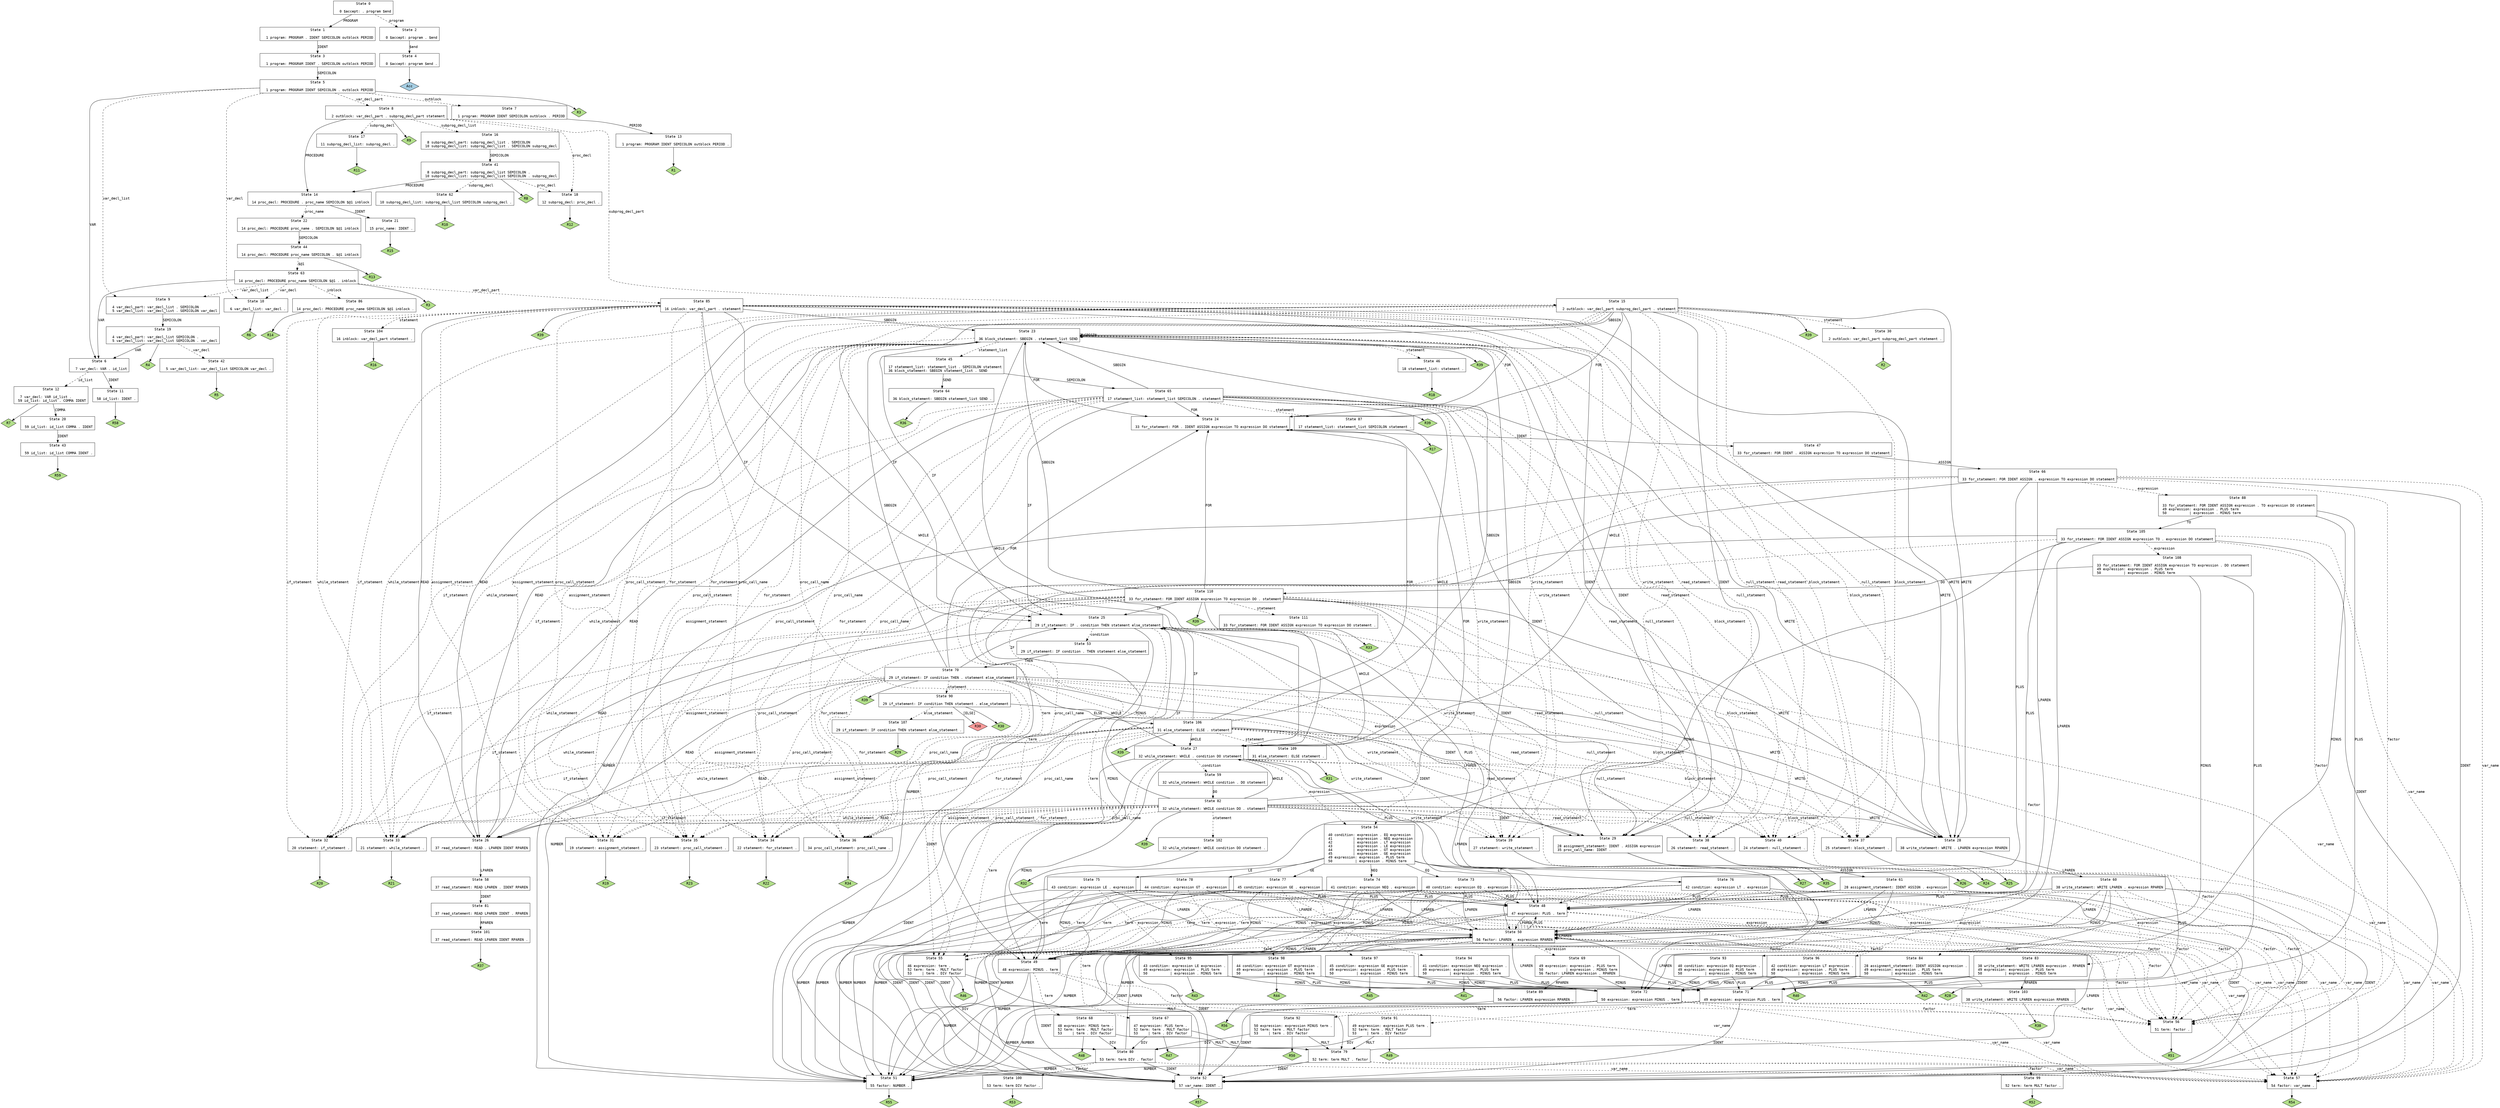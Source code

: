 // Generated by GNU Bison 3.0.4.
// Report bugs to <bug-bison@gnu.org>.
// Home page: <http://www.gnu.org/software/bison/>.

digraph "parser.y"
{
  node [fontname = courier, shape = box, colorscheme = paired6]
  edge [fontname = courier]

  0 [label="State 0\n\l  0 $accept: . program $end\l"]
  0 -> 1 [style=solid label="PROGRAM"]
  0 -> 2 [style=dashed label="program"]
  1 [label="State 1\n\l  1 program: PROGRAM . IDENT SEMICOLON outblock PERIOD\l"]
  1 -> 3 [style=solid label="IDENT"]
  2 [label="State 2\n\l  0 $accept: program . $end\l"]
  2 -> 4 [style=solid label="$end"]
  3 [label="State 3\n\l  1 program: PROGRAM IDENT . SEMICOLON outblock PERIOD\l"]
  3 -> 5 [style=solid label="SEMICOLON"]
  4 [label="State 4\n\l  0 $accept: program $end .\l"]
  4 -> "4R0" [style=solid]
 "4R0" [label="Acc", fillcolor=1, shape=diamond, style=filled]
  5 [label="State 5\n\l  1 program: PROGRAM IDENT SEMICOLON . outblock PERIOD\l"]
  5 -> 6 [style=solid label="VAR"]
  5 -> 7 [style=dashed label="outblock"]
  5 -> 8 [style=dashed label="var_decl_part"]
  5 -> 9 [style=dashed label="var_decl_list"]
  5 -> 10 [style=dashed label="var_decl"]
  5 -> "5R3" [style=solid]
 "5R3" [label="R3", fillcolor=3, shape=diamond, style=filled]
  6 [label="State 6\n\l  7 var_decl: VAR . id_list\l"]
  6 -> 11 [style=solid label="IDENT"]
  6 -> 12 [style=dashed label="id_list"]
  7 [label="State 7\n\l  1 program: PROGRAM IDENT SEMICOLON outblock . PERIOD\l"]
  7 -> 13 [style=solid label="PERIOD"]
  8 [label="State 8\n\l  2 outblock: var_decl_part . subprog_decl_part statement\l"]
  8 -> 14 [style=solid label="PROCEDURE"]
  8 -> 15 [style=dashed label="subprog_decl_part"]
  8 -> 16 [style=dashed label="subprog_decl_list"]
  8 -> 17 [style=dashed label="subprog_decl"]
  8 -> 18 [style=dashed label="proc_decl"]
  8 -> "8R9" [style=solid]
 "8R9" [label="R9", fillcolor=3, shape=diamond, style=filled]
  9 [label="State 9\n\l  4 var_decl_part: var_decl_list . SEMICOLON\l  5 var_decl_list: var_decl_list . SEMICOLON var_decl\l"]
  9 -> 19 [style=solid label="SEMICOLON"]
  10 [label="State 10\n\l  6 var_decl_list: var_decl .\l"]
  10 -> "10R6" [style=solid]
 "10R6" [label="R6", fillcolor=3, shape=diamond, style=filled]
  11 [label="State 11\n\l 58 id_list: IDENT .\l"]
  11 -> "11R58" [style=solid]
 "11R58" [label="R58", fillcolor=3, shape=diamond, style=filled]
  12 [label="State 12\n\l  7 var_decl: VAR id_list .\l 59 id_list: id_list . COMMA IDENT\l"]
  12 -> 20 [style=solid label="COMMA"]
  12 -> "12R7" [style=solid]
 "12R7" [label="R7", fillcolor=3, shape=diamond, style=filled]
  13 [label="State 13\n\l  1 program: PROGRAM IDENT SEMICOLON outblock PERIOD .\l"]
  13 -> "13R1" [style=solid]
 "13R1" [label="R1", fillcolor=3, shape=diamond, style=filled]
  14 [label="State 14\n\l 14 proc_decl: PROCEDURE . proc_name SEMICOLON $@1 inblock\l"]
  14 -> 21 [style=solid label="IDENT"]
  14 -> 22 [style=dashed label="proc_name"]
  15 [label="State 15\n\l  2 outblock: var_decl_part subprog_decl_part . statement\l"]
  15 -> 23 [style=solid label="SBEGIN"]
  15 -> 24 [style=solid label="FOR"]
  15 -> 25 [style=solid label="IF"]
  15 -> 26 [style=solid label="READ"]
  15 -> 27 [style=solid label="WHILE"]
  15 -> 28 [style=solid label="WRITE"]
  15 -> 29 [style=solid label="IDENT"]
  15 -> 30 [style=dashed label="statement"]
  15 -> 31 [style=dashed label="assignment_statement"]
  15 -> 32 [style=dashed label="if_statement"]
  15 -> 33 [style=dashed label="while_statement"]
  15 -> 34 [style=dashed label="for_statement"]
  15 -> 35 [style=dashed label="proc_call_statement"]
  15 -> 36 [style=dashed label="proc_call_name"]
  15 -> 37 [style=dashed label="block_statement"]
  15 -> 38 [style=dashed label="read_statement"]
  15 -> 39 [style=dashed label="write_statement"]
  15 -> 40 [style=dashed label="null_statement"]
  15 -> "15R39" [style=solid]
 "15R39" [label="R39", fillcolor=3, shape=diamond, style=filled]
  16 [label="State 16\n\l  8 subprog_decl_part: subprog_decl_list . SEMICOLON\l 10 subprog_decl_list: subprog_decl_list . SEMICOLON subprog_decl\l"]
  16 -> 41 [style=solid label="SEMICOLON"]
  17 [label="State 17\n\l 11 subprog_decl_list: subprog_decl .\l"]
  17 -> "17R11" [style=solid]
 "17R11" [label="R11", fillcolor=3, shape=diamond, style=filled]
  18 [label="State 18\n\l 12 subprog_decl: proc_decl .\l"]
  18 -> "18R12" [style=solid]
 "18R12" [label="R12", fillcolor=3, shape=diamond, style=filled]
  19 [label="State 19\n\l  4 var_decl_part: var_decl_list SEMICOLON .\l  5 var_decl_list: var_decl_list SEMICOLON . var_decl\l"]
  19 -> 6 [style=solid label="VAR"]
  19 -> 42 [style=dashed label="var_decl"]
  19 -> "19R4" [style=solid]
 "19R4" [label="R4", fillcolor=3, shape=diamond, style=filled]
  20 [label="State 20\n\l 59 id_list: id_list COMMA . IDENT\l"]
  20 -> 43 [style=solid label="IDENT"]
  21 [label="State 21\n\l 15 proc_name: IDENT .\l"]
  21 -> "21R15" [style=solid]
 "21R15" [label="R15", fillcolor=3, shape=diamond, style=filled]
  22 [label="State 22\n\l 14 proc_decl: PROCEDURE proc_name . SEMICOLON $@1 inblock\l"]
  22 -> 44 [style=solid label="SEMICOLON"]
  23 [label="State 23\n\l 36 block_statement: SBEGIN . statement_list SEND\l"]
  23 -> 23 [style=solid label="SBEGIN"]
  23 -> 24 [style=solid label="FOR"]
  23 -> 25 [style=solid label="IF"]
  23 -> 26 [style=solid label="READ"]
  23 -> 27 [style=solid label="WHILE"]
  23 -> 28 [style=solid label="WRITE"]
  23 -> 29 [style=solid label="IDENT"]
  23 -> 45 [style=dashed label="statement_list"]
  23 -> 46 [style=dashed label="statement"]
  23 -> 31 [style=dashed label="assignment_statement"]
  23 -> 32 [style=dashed label="if_statement"]
  23 -> 33 [style=dashed label="while_statement"]
  23 -> 34 [style=dashed label="for_statement"]
  23 -> 35 [style=dashed label="proc_call_statement"]
  23 -> 36 [style=dashed label="proc_call_name"]
  23 -> 37 [style=dashed label="block_statement"]
  23 -> 38 [style=dashed label="read_statement"]
  23 -> 39 [style=dashed label="write_statement"]
  23 -> 40 [style=dashed label="null_statement"]
  23 -> "23R39" [style=solid]
 "23R39" [label="R39", fillcolor=3, shape=diamond, style=filled]
  24 [label="State 24\n\l 33 for_statement: FOR . IDENT ASSIGN expression TO expression DO statement\l"]
  24 -> 47 [style=solid label="IDENT"]
  25 [label="State 25\n\l 29 if_statement: IF . condition THEN statement else_statement\l"]
  25 -> 48 [style=solid label="PLUS"]
  25 -> 49 [style=solid label="MINUS"]
  25 -> 50 [style=solid label="LPAREN"]
  25 -> 51 [style=solid label="NUMBER"]
  25 -> 52 [style=solid label="IDENT"]
  25 -> 53 [style=dashed label="condition"]
  25 -> 54 [style=dashed label="expression"]
  25 -> 55 [style=dashed label="term"]
  25 -> 56 [style=dashed label="factor"]
  25 -> 57 [style=dashed label="var_name"]
  26 [label="State 26\n\l 37 read_statement: READ . LPAREN IDENT RPAREN\l"]
  26 -> 58 [style=solid label="LPAREN"]
  27 [label="State 27\n\l 32 while_statement: WHILE . condition DO statement\l"]
  27 -> 48 [style=solid label="PLUS"]
  27 -> 49 [style=solid label="MINUS"]
  27 -> 50 [style=solid label="LPAREN"]
  27 -> 51 [style=solid label="NUMBER"]
  27 -> 52 [style=solid label="IDENT"]
  27 -> 59 [style=dashed label="condition"]
  27 -> 54 [style=dashed label="expression"]
  27 -> 55 [style=dashed label="term"]
  27 -> 56 [style=dashed label="factor"]
  27 -> 57 [style=dashed label="var_name"]
  28 [label="State 28\n\l 38 write_statement: WRITE . LPAREN expression RPAREN\l"]
  28 -> 60 [style=solid label="LPAREN"]
  29 [label="State 29\n\l 28 assignment_statement: IDENT . ASSIGN expression\l 35 proc_call_name: IDENT .\l"]
  29 -> 61 [style=solid label="ASSIGN"]
  29 -> "29R35" [style=solid]
 "29R35" [label="R35", fillcolor=3, shape=diamond, style=filled]
  30 [label="State 30\n\l  2 outblock: var_decl_part subprog_decl_part statement .\l"]
  30 -> "30R2" [style=solid]
 "30R2" [label="R2", fillcolor=3, shape=diamond, style=filled]
  31 [label="State 31\n\l 19 statement: assignment_statement .\l"]
  31 -> "31R19" [style=solid]
 "31R19" [label="R19", fillcolor=3, shape=diamond, style=filled]
  32 [label="State 32\n\l 20 statement: if_statement .\l"]
  32 -> "32R20" [style=solid]
 "32R20" [label="R20", fillcolor=3, shape=diamond, style=filled]
  33 [label="State 33\n\l 21 statement: while_statement .\l"]
  33 -> "33R21" [style=solid]
 "33R21" [label="R21", fillcolor=3, shape=diamond, style=filled]
  34 [label="State 34\n\l 22 statement: for_statement .\l"]
  34 -> "34R22" [style=solid]
 "34R22" [label="R22", fillcolor=3, shape=diamond, style=filled]
  35 [label="State 35\n\l 23 statement: proc_call_statement .\l"]
  35 -> "35R23" [style=solid]
 "35R23" [label="R23", fillcolor=3, shape=diamond, style=filled]
  36 [label="State 36\n\l 34 proc_call_statement: proc_call_name .\l"]
  36 -> "36R34" [style=solid]
 "36R34" [label="R34", fillcolor=3, shape=diamond, style=filled]
  37 [label="State 37\n\l 25 statement: block_statement .\l"]
  37 -> "37R25" [style=solid]
 "37R25" [label="R25", fillcolor=3, shape=diamond, style=filled]
  38 [label="State 38\n\l 26 statement: read_statement .\l"]
  38 -> "38R26" [style=solid]
 "38R26" [label="R26", fillcolor=3, shape=diamond, style=filled]
  39 [label="State 39\n\l 27 statement: write_statement .\l"]
  39 -> "39R27" [style=solid]
 "39R27" [label="R27", fillcolor=3, shape=diamond, style=filled]
  40 [label="State 40\n\l 24 statement: null_statement .\l"]
  40 -> "40R24" [style=solid]
 "40R24" [label="R24", fillcolor=3, shape=diamond, style=filled]
  41 [label="State 41\n\l  8 subprog_decl_part: subprog_decl_list SEMICOLON .\l 10 subprog_decl_list: subprog_decl_list SEMICOLON . subprog_decl\l"]
  41 -> 14 [style=solid label="PROCEDURE"]
  41 -> 62 [style=dashed label="subprog_decl"]
  41 -> 18 [style=dashed label="proc_decl"]
  41 -> "41R8" [style=solid]
 "41R8" [label="R8", fillcolor=3, shape=diamond, style=filled]
  42 [label="State 42\n\l  5 var_decl_list: var_decl_list SEMICOLON var_decl .\l"]
  42 -> "42R5" [style=solid]
 "42R5" [label="R5", fillcolor=3, shape=diamond, style=filled]
  43 [label="State 43\n\l 59 id_list: id_list COMMA IDENT .\l"]
  43 -> "43R59" [style=solid]
 "43R59" [label="R59", fillcolor=3, shape=diamond, style=filled]
  44 [label="State 44\n\l 14 proc_decl: PROCEDURE proc_name SEMICOLON . $@1 inblock\l"]
  44 -> 63 [style=dashed label="$@1"]
  44 -> "44R13" [style=solid]
 "44R13" [label="R13", fillcolor=3, shape=diamond, style=filled]
  45 [label="State 45\n\l 17 statement_list: statement_list . SEMICOLON statement\l 36 block_statement: SBEGIN statement_list . SEND\l"]
  45 -> 64 [style=solid label="SEND"]
  45 -> 65 [style=solid label="SEMICOLON"]
  46 [label="State 46\n\l 18 statement_list: statement .\l"]
  46 -> "46R18" [style=solid]
 "46R18" [label="R18", fillcolor=3, shape=diamond, style=filled]
  47 [label="State 47\n\l 33 for_statement: FOR IDENT . ASSIGN expression TO expression DO statement\l"]
  47 -> 66 [style=solid label="ASSIGN"]
  48 [label="State 48\n\l 47 expression: PLUS . term\l"]
  48 -> 50 [style=solid label="LPAREN"]
  48 -> 51 [style=solid label="NUMBER"]
  48 -> 52 [style=solid label="IDENT"]
  48 -> 67 [style=dashed label="term"]
  48 -> 56 [style=dashed label="factor"]
  48 -> 57 [style=dashed label="var_name"]
  49 [label="State 49\n\l 48 expression: MINUS . term\l"]
  49 -> 50 [style=solid label="LPAREN"]
  49 -> 51 [style=solid label="NUMBER"]
  49 -> 52 [style=solid label="IDENT"]
  49 -> 68 [style=dashed label="term"]
  49 -> 56 [style=dashed label="factor"]
  49 -> 57 [style=dashed label="var_name"]
  50 [label="State 50\n\l 56 factor: LPAREN . expression RPAREN\l"]
  50 -> 48 [style=solid label="PLUS"]
  50 -> 49 [style=solid label="MINUS"]
  50 -> 50 [style=solid label="LPAREN"]
  50 -> 51 [style=solid label="NUMBER"]
  50 -> 52 [style=solid label="IDENT"]
  50 -> 69 [style=dashed label="expression"]
  50 -> 55 [style=dashed label="term"]
  50 -> 56 [style=dashed label="factor"]
  50 -> 57 [style=dashed label="var_name"]
  51 [label="State 51\n\l 55 factor: NUMBER .\l"]
  51 -> "51R55" [style=solid]
 "51R55" [label="R55", fillcolor=3, shape=diamond, style=filled]
  52 [label="State 52\n\l 57 var_name: IDENT .\l"]
  52 -> "52R57" [style=solid]
 "52R57" [label="R57", fillcolor=3, shape=diamond, style=filled]
  53 [label="State 53\n\l 29 if_statement: IF condition . THEN statement else_statement\l"]
  53 -> 70 [style=solid label="THEN"]
  54 [label="State 54\n\l 40 condition: expression . EQ expression\l 41          | expression . NEQ expression\l 42          | expression . LT expression\l 43          | expression . LE expression\l 44          | expression . GT expression\l 45          | expression . GE expression\l 49 expression: expression . PLUS term\l 50           | expression . MINUS term\l"]
  54 -> 71 [style=solid label="PLUS"]
  54 -> 72 [style=solid label="MINUS"]
  54 -> 73 [style=solid label="EQ"]
  54 -> 74 [style=solid label="NEQ"]
  54 -> 75 [style=solid label="LE"]
  54 -> 76 [style=solid label="LT"]
  54 -> 77 [style=solid label="GE"]
  54 -> 78 [style=solid label="GT"]
  55 [label="State 55\n\l 46 expression: term .\l 52 term: term . MULT factor\l 53     | term . DIV factor\l"]
  55 -> 79 [style=solid label="MULT"]
  55 -> 80 [style=solid label="DIV"]
  55 -> "55R46" [style=solid]
 "55R46" [label="R46", fillcolor=3, shape=diamond, style=filled]
  56 [label="State 56\n\l 51 term: factor .\l"]
  56 -> "56R51" [style=solid]
 "56R51" [label="R51", fillcolor=3, shape=diamond, style=filled]
  57 [label="State 57\n\l 54 factor: var_name .\l"]
  57 -> "57R54" [style=solid]
 "57R54" [label="R54", fillcolor=3, shape=diamond, style=filled]
  58 [label="State 58\n\l 37 read_statement: READ LPAREN . IDENT RPAREN\l"]
  58 -> 81 [style=solid label="IDENT"]
  59 [label="State 59\n\l 32 while_statement: WHILE condition . DO statement\l"]
  59 -> 82 [style=solid label="DO"]
  60 [label="State 60\n\l 38 write_statement: WRITE LPAREN . expression RPAREN\l"]
  60 -> 48 [style=solid label="PLUS"]
  60 -> 49 [style=solid label="MINUS"]
  60 -> 50 [style=solid label="LPAREN"]
  60 -> 51 [style=solid label="NUMBER"]
  60 -> 52 [style=solid label="IDENT"]
  60 -> 83 [style=dashed label="expression"]
  60 -> 55 [style=dashed label="term"]
  60 -> 56 [style=dashed label="factor"]
  60 -> 57 [style=dashed label="var_name"]
  61 [label="State 61\n\l 28 assignment_statement: IDENT ASSIGN . expression\l"]
  61 -> 48 [style=solid label="PLUS"]
  61 -> 49 [style=solid label="MINUS"]
  61 -> 50 [style=solid label="LPAREN"]
  61 -> 51 [style=solid label="NUMBER"]
  61 -> 52 [style=solid label="IDENT"]
  61 -> 84 [style=dashed label="expression"]
  61 -> 55 [style=dashed label="term"]
  61 -> 56 [style=dashed label="factor"]
  61 -> 57 [style=dashed label="var_name"]
  62 [label="State 62\n\l 10 subprog_decl_list: subprog_decl_list SEMICOLON subprog_decl .\l"]
  62 -> "62R10" [style=solid]
 "62R10" [label="R10", fillcolor=3, shape=diamond, style=filled]
  63 [label="State 63\n\l 14 proc_decl: PROCEDURE proc_name SEMICOLON $@1 . inblock\l"]
  63 -> 6 [style=solid label="VAR"]
  63 -> 85 [style=dashed label="var_decl_part"]
  63 -> 9 [style=dashed label="var_decl_list"]
  63 -> 10 [style=dashed label="var_decl"]
  63 -> 86 [style=dashed label="inblock"]
  63 -> "63R3" [style=solid]
 "63R3" [label="R3", fillcolor=3, shape=diamond, style=filled]
  64 [label="State 64\n\l 36 block_statement: SBEGIN statement_list SEND .\l"]
  64 -> "64R36" [style=solid]
 "64R36" [label="R36", fillcolor=3, shape=diamond, style=filled]
  65 [label="State 65\n\l 17 statement_list: statement_list SEMICOLON . statement\l"]
  65 -> 23 [style=solid label="SBEGIN"]
  65 -> 24 [style=solid label="FOR"]
  65 -> 25 [style=solid label="IF"]
  65 -> 26 [style=solid label="READ"]
  65 -> 27 [style=solid label="WHILE"]
  65 -> 28 [style=solid label="WRITE"]
  65 -> 29 [style=solid label="IDENT"]
  65 -> 87 [style=dashed label="statement"]
  65 -> 31 [style=dashed label="assignment_statement"]
  65 -> 32 [style=dashed label="if_statement"]
  65 -> 33 [style=dashed label="while_statement"]
  65 -> 34 [style=dashed label="for_statement"]
  65 -> 35 [style=dashed label="proc_call_statement"]
  65 -> 36 [style=dashed label="proc_call_name"]
  65 -> 37 [style=dashed label="block_statement"]
  65 -> 38 [style=dashed label="read_statement"]
  65 -> 39 [style=dashed label="write_statement"]
  65 -> 40 [style=dashed label="null_statement"]
  65 -> "65R39" [style=solid]
 "65R39" [label="R39", fillcolor=3, shape=diamond, style=filled]
  66 [label="State 66\n\l 33 for_statement: FOR IDENT ASSIGN . expression TO expression DO statement\l"]
  66 -> 48 [style=solid label="PLUS"]
  66 -> 49 [style=solid label="MINUS"]
  66 -> 50 [style=solid label="LPAREN"]
  66 -> 51 [style=solid label="NUMBER"]
  66 -> 52 [style=solid label="IDENT"]
  66 -> 88 [style=dashed label="expression"]
  66 -> 55 [style=dashed label="term"]
  66 -> 56 [style=dashed label="factor"]
  66 -> 57 [style=dashed label="var_name"]
  67 [label="State 67\n\l 47 expression: PLUS term .\l 52 term: term . MULT factor\l 53     | term . DIV factor\l"]
  67 -> 79 [style=solid label="MULT"]
  67 -> 80 [style=solid label="DIV"]
  67 -> "67R47" [style=solid]
 "67R47" [label="R47", fillcolor=3, shape=diamond, style=filled]
  68 [label="State 68\n\l 48 expression: MINUS term .\l 52 term: term . MULT factor\l 53     | term . DIV factor\l"]
  68 -> 79 [style=solid label="MULT"]
  68 -> 80 [style=solid label="DIV"]
  68 -> "68R48" [style=solid]
 "68R48" [label="R48", fillcolor=3, shape=diamond, style=filled]
  69 [label="State 69\n\l 49 expression: expression . PLUS term\l 50           | expression . MINUS term\l 56 factor: LPAREN expression . RPAREN\l"]
  69 -> 71 [style=solid label="PLUS"]
  69 -> 72 [style=solid label="MINUS"]
  69 -> 89 [style=solid label="RPAREN"]
  70 [label="State 70\n\l 29 if_statement: IF condition THEN . statement else_statement\l"]
  70 -> 23 [style=solid label="SBEGIN"]
  70 -> 24 [style=solid label="FOR"]
  70 -> 25 [style=solid label="IF"]
  70 -> 26 [style=solid label="READ"]
  70 -> 27 [style=solid label="WHILE"]
  70 -> 28 [style=solid label="WRITE"]
  70 -> 29 [style=solid label="IDENT"]
  70 -> 90 [style=dashed label="statement"]
  70 -> 31 [style=dashed label="assignment_statement"]
  70 -> 32 [style=dashed label="if_statement"]
  70 -> 33 [style=dashed label="while_statement"]
  70 -> 34 [style=dashed label="for_statement"]
  70 -> 35 [style=dashed label="proc_call_statement"]
  70 -> 36 [style=dashed label="proc_call_name"]
  70 -> 37 [style=dashed label="block_statement"]
  70 -> 38 [style=dashed label="read_statement"]
  70 -> 39 [style=dashed label="write_statement"]
  70 -> 40 [style=dashed label="null_statement"]
  70 -> "70R39" [style=solid]
 "70R39" [label="R39", fillcolor=3, shape=diamond, style=filled]
  71 [label="State 71\n\l 49 expression: expression PLUS . term\l"]
  71 -> 50 [style=solid label="LPAREN"]
  71 -> 51 [style=solid label="NUMBER"]
  71 -> 52 [style=solid label="IDENT"]
  71 -> 91 [style=dashed label="term"]
  71 -> 56 [style=dashed label="factor"]
  71 -> 57 [style=dashed label="var_name"]
  72 [label="State 72\n\l 50 expression: expression MINUS . term\l"]
  72 -> 50 [style=solid label="LPAREN"]
  72 -> 51 [style=solid label="NUMBER"]
  72 -> 52 [style=solid label="IDENT"]
  72 -> 92 [style=dashed label="term"]
  72 -> 56 [style=dashed label="factor"]
  72 -> 57 [style=dashed label="var_name"]
  73 [label="State 73\n\l 40 condition: expression EQ . expression\l"]
  73 -> 48 [style=solid label="PLUS"]
  73 -> 49 [style=solid label="MINUS"]
  73 -> 50 [style=solid label="LPAREN"]
  73 -> 51 [style=solid label="NUMBER"]
  73 -> 52 [style=solid label="IDENT"]
  73 -> 93 [style=dashed label="expression"]
  73 -> 55 [style=dashed label="term"]
  73 -> 56 [style=dashed label="factor"]
  73 -> 57 [style=dashed label="var_name"]
  74 [label="State 74\n\l 41 condition: expression NEQ . expression\l"]
  74 -> 48 [style=solid label="PLUS"]
  74 -> 49 [style=solid label="MINUS"]
  74 -> 50 [style=solid label="LPAREN"]
  74 -> 51 [style=solid label="NUMBER"]
  74 -> 52 [style=solid label="IDENT"]
  74 -> 94 [style=dashed label="expression"]
  74 -> 55 [style=dashed label="term"]
  74 -> 56 [style=dashed label="factor"]
  74 -> 57 [style=dashed label="var_name"]
  75 [label="State 75\n\l 43 condition: expression LE . expression\l"]
  75 -> 48 [style=solid label="PLUS"]
  75 -> 49 [style=solid label="MINUS"]
  75 -> 50 [style=solid label="LPAREN"]
  75 -> 51 [style=solid label="NUMBER"]
  75 -> 52 [style=solid label="IDENT"]
  75 -> 95 [style=dashed label="expression"]
  75 -> 55 [style=dashed label="term"]
  75 -> 56 [style=dashed label="factor"]
  75 -> 57 [style=dashed label="var_name"]
  76 [label="State 76\n\l 42 condition: expression LT . expression\l"]
  76 -> 48 [style=solid label="PLUS"]
  76 -> 49 [style=solid label="MINUS"]
  76 -> 50 [style=solid label="LPAREN"]
  76 -> 51 [style=solid label="NUMBER"]
  76 -> 52 [style=solid label="IDENT"]
  76 -> 96 [style=dashed label="expression"]
  76 -> 55 [style=dashed label="term"]
  76 -> 56 [style=dashed label="factor"]
  76 -> 57 [style=dashed label="var_name"]
  77 [label="State 77\n\l 45 condition: expression GE . expression\l"]
  77 -> 48 [style=solid label="PLUS"]
  77 -> 49 [style=solid label="MINUS"]
  77 -> 50 [style=solid label="LPAREN"]
  77 -> 51 [style=solid label="NUMBER"]
  77 -> 52 [style=solid label="IDENT"]
  77 -> 97 [style=dashed label="expression"]
  77 -> 55 [style=dashed label="term"]
  77 -> 56 [style=dashed label="factor"]
  77 -> 57 [style=dashed label="var_name"]
  78 [label="State 78\n\l 44 condition: expression GT . expression\l"]
  78 -> 48 [style=solid label="PLUS"]
  78 -> 49 [style=solid label="MINUS"]
  78 -> 50 [style=solid label="LPAREN"]
  78 -> 51 [style=solid label="NUMBER"]
  78 -> 52 [style=solid label="IDENT"]
  78 -> 98 [style=dashed label="expression"]
  78 -> 55 [style=dashed label="term"]
  78 -> 56 [style=dashed label="factor"]
  78 -> 57 [style=dashed label="var_name"]
  79 [label="State 79\n\l 52 term: term MULT . factor\l"]
  79 -> 50 [style=solid label="LPAREN"]
  79 -> 51 [style=solid label="NUMBER"]
  79 -> 52 [style=solid label="IDENT"]
  79 -> 99 [style=dashed label="factor"]
  79 -> 57 [style=dashed label="var_name"]
  80 [label="State 80\n\l 53 term: term DIV . factor\l"]
  80 -> 50 [style=solid label="LPAREN"]
  80 -> 51 [style=solid label="NUMBER"]
  80 -> 52 [style=solid label="IDENT"]
  80 -> 100 [style=dashed label="factor"]
  80 -> 57 [style=dashed label="var_name"]
  81 [label="State 81\n\l 37 read_statement: READ LPAREN IDENT . RPAREN\l"]
  81 -> 101 [style=solid label="RPAREN"]
  82 [label="State 82\n\l 32 while_statement: WHILE condition DO . statement\l"]
  82 -> 23 [style=solid label="SBEGIN"]
  82 -> 24 [style=solid label="FOR"]
  82 -> 25 [style=solid label="IF"]
  82 -> 26 [style=solid label="READ"]
  82 -> 27 [style=solid label="WHILE"]
  82 -> 28 [style=solid label="WRITE"]
  82 -> 29 [style=solid label="IDENT"]
  82 -> 102 [style=dashed label="statement"]
  82 -> 31 [style=dashed label="assignment_statement"]
  82 -> 32 [style=dashed label="if_statement"]
  82 -> 33 [style=dashed label="while_statement"]
  82 -> 34 [style=dashed label="for_statement"]
  82 -> 35 [style=dashed label="proc_call_statement"]
  82 -> 36 [style=dashed label="proc_call_name"]
  82 -> 37 [style=dashed label="block_statement"]
  82 -> 38 [style=dashed label="read_statement"]
  82 -> 39 [style=dashed label="write_statement"]
  82 -> 40 [style=dashed label="null_statement"]
  82 -> "82R39" [style=solid]
 "82R39" [label="R39", fillcolor=3, shape=diamond, style=filled]
  83 [label="State 83\n\l 38 write_statement: WRITE LPAREN expression . RPAREN\l 49 expression: expression . PLUS term\l 50           | expression . MINUS term\l"]
  83 -> 71 [style=solid label="PLUS"]
  83 -> 72 [style=solid label="MINUS"]
  83 -> 103 [style=solid label="RPAREN"]
  84 [label="State 84\n\l 28 assignment_statement: IDENT ASSIGN expression .\l 49 expression: expression . PLUS term\l 50           | expression . MINUS term\l"]
  84 -> 71 [style=solid label="PLUS"]
  84 -> 72 [style=solid label="MINUS"]
  84 -> "84R28" [style=solid]
 "84R28" [label="R28", fillcolor=3, shape=diamond, style=filled]
  85 [label="State 85\n\l 16 inblock: var_decl_part . statement\l"]
  85 -> 23 [style=solid label="SBEGIN"]
  85 -> 24 [style=solid label="FOR"]
  85 -> 25 [style=solid label="IF"]
  85 -> 26 [style=solid label="READ"]
  85 -> 27 [style=solid label="WHILE"]
  85 -> 28 [style=solid label="WRITE"]
  85 -> 29 [style=solid label="IDENT"]
  85 -> 104 [style=dashed label="statement"]
  85 -> 31 [style=dashed label="assignment_statement"]
  85 -> 32 [style=dashed label="if_statement"]
  85 -> 33 [style=dashed label="while_statement"]
  85 -> 34 [style=dashed label="for_statement"]
  85 -> 35 [style=dashed label="proc_call_statement"]
  85 -> 36 [style=dashed label="proc_call_name"]
  85 -> 37 [style=dashed label="block_statement"]
  85 -> 38 [style=dashed label="read_statement"]
  85 -> 39 [style=dashed label="write_statement"]
  85 -> 40 [style=dashed label="null_statement"]
  85 -> "85R39" [style=solid]
 "85R39" [label="R39", fillcolor=3, shape=diamond, style=filled]
  86 [label="State 86\n\l 14 proc_decl: PROCEDURE proc_name SEMICOLON $@1 inblock .\l"]
  86 -> "86R14" [style=solid]
 "86R14" [label="R14", fillcolor=3, shape=diamond, style=filled]
  87 [label="State 87\n\l 17 statement_list: statement_list SEMICOLON statement .\l"]
  87 -> "87R17" [style=solid]
 "87R17" [label="R17", fillcolor=3, shape=diamond, style=filled]
  88 [label="State 88\n\l 33 for_statement: FOR IDENT ASSIGN expression . TO expression DO statement\l 49 expression: expression . PLUS term\l 50           | expression . MINUS term\l"]
  88 -> 105 [style=solid label="TO"]
  88 -> 71 [style=solid label="PLUS"]
  88 -> 72 [style=solid label="MINUS"]
  89 [label="State 89\n\l 56 factor: LPAREN expression RPAREN .\l"]
  89 -> "89R56" [style=solid]
 "89R56" [label="R56", fillcolor=3, shape=diamond, style=filled]
  90 [label="State 90\n\l 29 if_statement: IF condition THEN statement . else_statement\l"]
  90 -> 106 [style=solid label="ELSE"]
  90 -> 107 [style=dashed label="else_statement"]
  90 -> "90R30d" [label="[ELSE]", style=solid]
 "90R30d" [label="R30", fillcolor=5, shape=diamond, style=filled]
  90 -> "90R30" [style=solid]
 "90R30" [label="R30", fillcolor=3, shape=diamond, style=filled]
  91 [label="State 91\n\l 49 expression: expression PLUS term .\l 52 term: term . MULT factor\l 53     | term . DIV factor\l"]
  91 -> 79 [style=solid label="MULT"]
  91 -> 80 [style=solid label="DIV"]
  91 -> "91R49" [style=solid]
 "91R49" [label="R49", fillcolor=3, shape=diamond, style=filled]
  92 [label="State 92\n\l 50 expression: expression MINUS term .\l 52 term: term . MULT factor\l 53     | term . DIV factor\l"]
  92 -> 79 [style=solid label="MULT"]
  92 -> 80 [style=solid label="DIV"]
  92 -> "92R50" [style=solid]
 "92R50" [label="R50", fillcolor=3, shape=diamond, style=filled]
  93 [label="State 93\n\l 40 condition: expression EQ expression .\l 49 expression: expression . PLUS term\l 50           | expression . MINUS term\l"]
  93 -> 71 [style=solid label="PLUS"]
  93 -> 72 [style=solid label="MINUS"]
  93 -> "93R40" [style=solid]
 "93R40" [label="R40", fillcolor=3, shape=diamond, style=filled]
  94 [label="State 94\n\l 41 condition: expression NEQ expression .\l 49 expression: expression . PLUS term\l 50           | expression . MINUS term\l"]
  94 -> 71 [style=solid label="PLUS"]
  94 -> 72 [style=solid label="MINUS"]
  94 -> "94R41" [style=solid]
 "94R41" [label="R41", fillcolor=3, shape=diamond, style=filled]
  95 [label="State 95\n\l 43 condition: expression LE expression .\l 49 expression: expression . PLUS term\l 50           | expression . MINUS term\l"]
  95 -> 71 [style=solid label="PLUS"]
  95 -> 72 [style=solid label="MINUS"]
  95 -> "95R43" [style=solid]
 "95R43" [label="R43", fillcolor=3, shape=diamond, style=filled]
  96 [label="State 96\n\l 42 condition: expression LT expression .\l 49 expression: expression . PLUS term\l 50           | expression . MINUS term\l"]
  96 -> 71 [style=solid label="PLUS"]
  96 -> 72 [style=solid label="MINUS"]
  96 -> "96R42" [style=solid]
 "96R42" [label="R42", fillcolor=3, shape=diamond, style=filled]
  97 [label="State 97\n\l 45 condition: expression GE expression .\l 49 expression: expression . PLUS term\l 50           | expression . MINUS term\l"]
  97 -> 71 [style=solid label="PLUS"]
  97 -> 72 [style=solid label="MINUS"]
  97 -> "97R45" [style=solid]
 "97R45" [label="R45", fillcolor=3, shape=diamond, style=filled]
  98 [label="State 98\n\l 44 condition: expression GT expression .\l 49 expression: expression . PLUS term\l 50           | expression . MINUS term\l"]
  98 -> 71 [style=solid label="PLUS"]
  98 -> 72 [style=solid label="MINUS"]
  98 -> "98R44" [style=solid]
 "98R44" [label="R44", fillcolor=3, shape=diamond, style=filled]
  99 [label="State 99\n\l 52 term: term MULT factor .\l"]
  99 -> "99R52" [style=solid]
 "99R52" [label="R52", fillcolor=3, shape=diamond, style=filled]
  100 [label="State 100\n\l 53 term: term DIV factor .\l"]
  100 -> "100R53" [style=solid]
 "100R53" [label="R53", fillcolor=3, shape=diamond, style=filled]
  101 [label="State 101\n\l 37 read_statement: READ LPAREN IDENT RPAREN .\l"]
  101 -> "101R37" [style=solid]
 "101R37" [label="R37", fillcolor=3, shape=diamond, style=filled]
  102 [label="State 102\n\l 32 while_statement: WHILE condition DO statement .\l"]
  102 -> "102R32" [style=solid]
 "102R32" [label="R32", fillcolor=3, shape=diamond, style=filled]
  103 [label="State 103\n\l 38 write_statement: WRITE LPAREN expression RPAREN .\l"]
  103 -> "103R38" [style=solid]
 "103R38" [label="R38", fillcolor=3, shape=diamond, style=filled]
  104 [label="State 104\n\l 16 inblock: var_decl_part statement .\l"]
  104 -> "104R16" [style=solid]
 "104R16" [label="R16", fillcolor=3, shape=diamond, style=filled]
  105 [label="State 105\n\l 33 for_statement: FOR IDENT ASSIGN expression TO . expression DO statement\l"]
  105 -> 48 [style=solid label="PLUS"]
  105 -> 49 [style=solid label="MINUS"]
  105 -> 50 [style=solid label="LPAREN"]
  105 -> 51 [style=solid label="NUMBER"]
  105 -> 52 [style=solid label="IDENT"]
  105 -> 108 [style=dashed label="expression"]
  105 -> 55 [style=dashed label="term"]
  105 -> 56 [style=dashed label="factor"]
  105 -> 57 [style=dashed label="var_name"]
  106 [label="State 106\n\l 31 else_statement: ELSE . statement\l"]
  106 -> 23 [style=solid label="SBEGIN"]
  106 -> 24 [style=solid label="FOR"]
  106 -> 25 [style=solid label="IF"]
  106 -> 26 [style=solid label="READ"]
  106 -> 27 [style=solid label="WHILE"]
  106 -> 28 [style=solid label="WRITE"]
  106 -> 29 [style=solid label="IDENT"]
  106 -> 109 [style=dashed label="statement"]
  106 -> 31 [style=dashed label="assignment_statement"]
  106 -> 32 [style=dashed label="if_statement"]
  106 -> 33 [style=dashed label="while_statement"]
  106 -> 34 [style=dashed label="for_statement"]
  106 -> 35 [style=dashed label="proc_call_statement"]
  106 -> 36 [style=dashed label="proc_call_name"]
  106 -> 37 [style=dashed label="block_statement"]
  106 -> 38 [style=dashed label="read_statement"]
  106 -> 39 [style=dashed label="write_statement"]
  106 -> 40 [style=dashed label="null_statement"]
  106 -> "106R39" [style=solid]
 "106R39" [label="R39", fillcolor=3, shape=diamond, style=filled]
  107 [label="State 107\n\l 29 if_statement: IF condition THEN statement else_statement .\l"]
  107 -> "107R29" [style=solid]
 "107R29" [label="R29", fillcolor=3, shape=diamond, style=filled]
  108 [label="State 108\n\l 33 for_statement: FOR IDENT ASSIGN expression TO expression . DO statement\l 49 expression: expression . PLUS term\l 50           | expression . MINUS term\l"]
  108 -> 110 [style=solid label="DO"]
  108 -> 71 [style=solid label="PLUS"]
  108 -> 72 [style=solid label="MINUS"]
  109 [label="State 109\n\l 31 else_statement: ELSE statement .\l"]
  109 -> "109R31" [style=solid]
 "109R31" [label="R31", fillcolor=3, shape=diamond, style=filled]
  110 [label="State 110\n\l 33 for_statement: FOR IDENT ASSIGN expression TO expression DO . statement\l"]
  110 -> 23 [style=solid label="SBEGIN"]
  110 -> 24 [style=solid label="FOR"]
  110 -> 25 [style=solid label="IF"]
  110 -> 26 [style=solid label="READ"]
  110 -> 27 [style=solid label="WHILE"]
  110 -> 28 [style=solid label="WRITE"]
  110 -> 29 [style=solid label="IDENT"]
  110 -> 111 [style=dashed label="statement"]
  110 -> 31 [style=dashed label="assignment_statement"]
  110 -> 32 [style=dashed label="if_statement"]
  110 -> 33 [style=dashed label="while_statement"]
  110 -> 34 [style=dashed label="for_statement"]
  110 -> 35 [style=dashed label="proc_call_statement"]
  110 -> 36 [style=dashed label="proc_call_name"]
  110 -> 37 [style=dashed label="block_statement"]
  110 -> 38 [style=dashed label="read_statement"]
  110 -> 39 [style=dashed label="write_statement"]
  110 -> 40 [style=dashed label="null_statement"]
  110 -> "110R39" [style=solid]
 "110R39" [label="R39", fillcolor=3, shape=diamond, style=filled]
  111 [label="State 111\n\l 33 for_statement: FOR IDENT ASSIGN expression TO expression DO statement .\l"]
  111 -> "111R33" [style=solid]
 "111R33" [label="R33", fillcolor=3, shape=diamond, style=filled]
}
